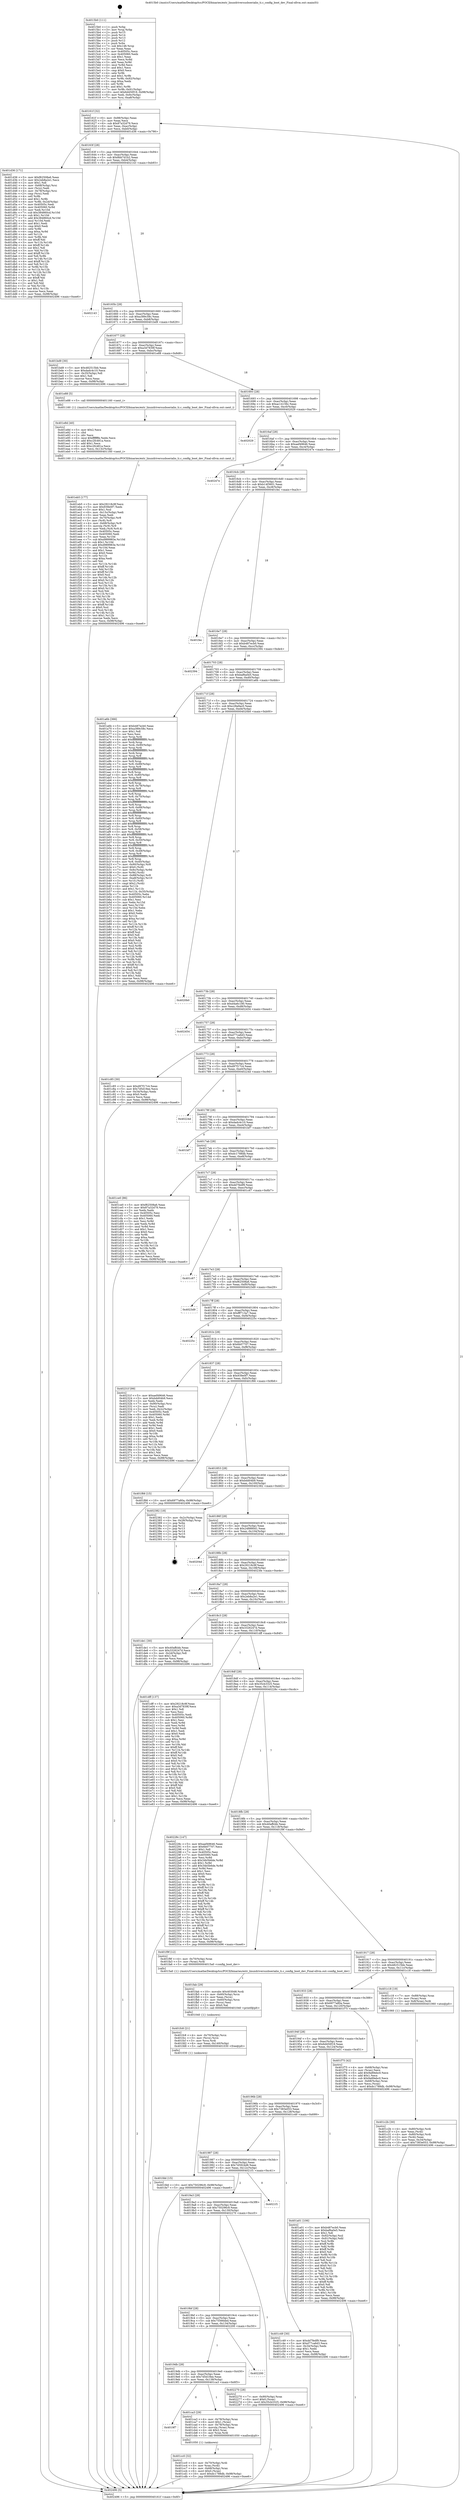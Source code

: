 digraph "0x4015b0" {
  label = "0x4015b0 (/mnt/c/Users/mathe/Desktop/tcc/POCII/binaries/extr_linuxdriversusbserialio_ti.c_config_boot_dev_Final-ollvm.out::main(0))"
  labelloc = "t"
  node[shape=record]

  Entry [label="",width=0.3,height=0.3,shape=circle,fillcolor=black,style=filled]
  "0x40161f" [label="{
     0x40161f [32]\l
     | [instrs]\l
     &nbsp;&nbsp;0x40161f \<+6\>: mov -0x98(%rbp),%eax\l
     &nbsp;&nbsp;0x401625 \<+2\>: mov %eax,%ecx\l
     &nbsp;&nbsp;0x401627 \<+6\>: sub $0x87a32d79,%ecx\l
     &nbsp;&nbsp;0x40162d \<+6\>: mov %eax,-0xac(%rbp)\l
     &nbsp;&nbsp;0x401633 \<+6\>: mov %ecx,-0xb0(%rbp)\l
     &nbsp;&nbsp;0x401639 \<+6\>: je 0000000000401d36 \<main+0x786\>\l
  }"]
  "0x401d36" [label="{
     0x401d36 [171]\l
     | [instrs]\l
     &nbsp;&nbsp;0x401d36 \<+5\>: mov $0xf62508a6,%eax\l
     &nbsp;&nbsp;0x401d3b \<+5\>: mov $0x2eb8a2e1,%ecx\l
     &nbsp;&nbsp;0x401d40 \<+2\>: mov $0x1,%dl\l
     &nbsp;&nbsp;0x401d42 \<+4\>: mov -0x68(%rbp),%rsi\l
     &nbsp;&nbsp;0x401d46 \<+2\>: mov (%rsi),%edi\l
     &nbsp;&nbsp;0x401d48 \<+4\>: mov -0x78(%rbp),%rsi\l
     &nbsp;&nbsp;0x401d4c \<+2\>: cmp (%rsi),%edi\l
     &nbsp;&nbsp;0x401d4e \<+4\>: setl %r8b\l
     &nbsp;&nbsp;0x401d52 \<+4\>: and $0x1,%r8b\l
     &nbsp;&nbsp;0x401d56 \<+4\>: mov %r8b,-0x2d(%rbp)\l
     &nbsp;&nbsp;0x401d5a \<+7\>: mov 0x40505c,%edi\l
     &nbsp;&nbsp;0x401d61 \<+8\>: mov 0x405060,%r9d\l
     &nbsp;&nbsp;0x401d69 \<+3\>: mov %edi,%r10d\l
     &nbsp;&nbsp;0x401d6c \<+7\>: sub $0x384860cd,%r10d\l
     &nbsp;&nbsp;0x401d73 \<+4\>: sub $0x1,%r10d\l
     &nbsp;&nbsp;0x401d77 \<+7\>: add $0x384860cd,%r10d\l
     &nbsp;&nbsp;0x401d7e \<+4\>: imul %r10d,%edi\l
     &nbsp;&nbsp;0x401d82 \<+3\>: and $0x1,%edi\l
     &nbsp;&nbsp;0x401d85 \<+3\>: cmp $0x0,%edi\l
     &nbsp;&nbsp;0x401d88 \<+4\>: sete %r8b\l
     &nbsp;&nbsp;0x401d8c \<+4\>: cmp $0xa,%r9d\l
     &nbsp;&nbsp;0x401d90 \<+4\>: setl %r11b\l
     &nbsp;&nbsp;0x401d94 \<+3\>: mov %r8b,%bl\l
     &nbsp;&nbsp;0x401d97 \<+3\>: xor $0xff,%bl\l
     &nbsp;&nbsp;0x401d9a \<+3\>: mov %r11b,%r14b\l
     &nbsp;&nbsp;0x401d9d \<+4\>: xor $0xff,%r14b\l
     &nbsp;&nbsp;0x401da1 \<+3\>: xor $0x1,%dl\l
     &nbsp;&nbsp;0x401da4 \<+3\>: mov %bl,%r15b\l
     &nbsp;&nbsp;0x401da7 \<+4\>: and $0xff,%r15b\l
     &nbsp;&nbsp;0x401dab \<+3\>: and %dl,%r8b\l
     &nbsp;&nbsp;0x401dae \<+3\>: mov %r14b,%r12b\l
     &nbsp;&nbsp;0x401db1 \<+4\>: and $0xff,%r12b\l
     &nbsp;&nbsp;0x401db5 \<+3\>: and %dl,%r11b\l
     &nbsp;&nbsp;0x401db8 \<+3\>: or %r8b,%r15b\l
     &nbsp;&nbsp;0x401dbb \<+3\>: or %r11b,%r12b\l
     &nbsp;&nbsp;0x401dbe \<+3\>: xor %r12b,%r15b\l
     &nbsp;&nbsp;0x401dc1 \<+3\>: or %r14b,%bl\l
     &nbsp;&nbsp;0x401dc4 \<+3\>: xor $0xff,%bl\l
     &nbsp;&nbsp;0x401dc7 \<+3\>: or $0x1,%dl\l
     &nbsp;&nbsp;0x401dca \<+2\>: and %dl,%bl\l
     &nbsp;&nbsp;0x401dcc \<+3\>: or %bl,%r15b\l
     &nbsp;&nbsp;0x401dcf \<+4\>: test $0x1,%r15b\l
     &nbsp;&nbsp;0x401dd3 \<+3\>: cmovne %ecx,%eax\l
     &nbsp;&nbsp;0x401dd6 \<+6\>: mov %eax,-0x98(%rbp)\l
     &nbsp;&nbsp;0x401ddc \<+5\>: jmp 0000000000402496 \<main+0xee6\>\l
  }"]
  "0x40163f" [label="{
     0x40163f [28]\l
     | [instrs]\l
     &nbsp;&nbsp;0x40163f \<+5\>: jmp 0000000000401644 \<main+0x94\>\l
     &nbsp;&nbsp;0x401644 \<+6\>: mov -0xac(%rbp),%eax\l
     &nbsp;&nbsp;0x40164a \<+5\>: sub $0x8bb7d1b2,%eax\l
     &nbsp;&nbsp;0x40164f \<+6\>: mov %eax,-0xb4(%rbp)\l
     &nbsp;&nbsp;0x401655 \<+6\>: je 0000000000402143 \<main+0xb93\>\l
  }"]
  Exit [label="",width=0.3,height=0.3,shape=circle,fillcolor=black,style=filled,peripheries=2]
  "0x402143" [label="{
     0x402143\l
  }", style=dashed]
  "0x40165b" [label="{
     0x40165b [28]\l
     | [instrs]\l
     &nbsp;&nbsp;0x40165b \<+5\>: jmp 0000000000401660 \<main+0xb0\>\l
     &nbsp;&nbsp;0x401660 \<+6\>: mov -0xac(%rbp),%eax\l
     &nbsp;&nbsp;0x401666 \<+5\>: sub $0xa389c58c,%eax\l
     &nbsp;&nbsp;0x40166b \<+6\>: mov %eax,-0xb8(%rbp)\l
     &nbsp;&nbsp;0x401671 \<+6\>: je 0000000000401bd9 \<main+0x629\>\l
  }"]
  "0x401fdd" [label="{
     0x401fdd [15]\l
     | [instrs]\l
     &nbsp;&nbsp;0x401fdd \<+10\>: movl $0x750296c9,-0x98(%rbp)\l
     &nbsp;&nbsp;0x401fe7 \<+5\>: jmp 0000000000402496 \<main+0xee6\>\l
  }"]
  "0x401bd9" [label="{
     0x401bd9 [30]\l
     | [instrs]\l
     &nbsp;&nbsp;0x401bd9 \<+5\>: mov $0x482515bb,%eax\l
     &nbsp;&nbsp;0x401bde \<+5\>: mov $0xdadc4c10,%ecx\l
     &nbsp;&nbsp;0x401be3 \<+3\>: mov -0x35(%rbp),%dl\l
     &nbsp;&nbsp;0x401be6 \<+3\>: test $0x1,%dl\l
     &nbsp;&nbsp;0x401be9 \<+3\>: cmovne %ecx,%eax\l
     &nbsp;&nbsp;0x401bec \<+6\>: mov %eax,-0x98(%rbp)\l
     &nbsp;&nbsp;0x401bf2 \<+5\>: jmp 0000000000402496 \<main+0xee6\>\l
  }"]
  "0x401677" [label="{
     0x401677 [28]\l
     | [instrs]\l
     &nbsp;&nbsp;0x401677 \<+5\>: jmp 000000000040167c \<main+0xcc\>\l
     &nbsp;&nbsp;0x40167c \<+6\>: mov -0xac(%rbp),%eax\l
     &nbsp;&nbsp;0x401682 \<+5\>: sub $0xa3d7839f,%eax\l
     &nbsp;&nbsp;0x401687 \<+6\>: mov %eax,-0xbc(%rbp)\l
     &nbsp;&nbsp;0x40168d \<+6\>: je 0000000000401e88 \<main+0x8d8\>\l
  }"]
  "0x401fc8" [label="{
     0x401fc8 [21]\l
     | [instrs]\l
     &nbsp;&nbsp;0x401fc8 \<+4\>: mov -0x70(%rbp),%rcx\l
     &nbsp;&nbsp;0x401fcc \<+3\>: mov (%rcx),%rcx\l
     &nbsp;&nbsp;0x401fcf \<+3\>: mov %rcx,%rdi\l
     &nbsp;&nbsp;0x401fd2 \<+6\>: mov %eax,-0x140(%rbp)\l
     &nbsp;&nbsp;0x401fd8 \<+5\>: call 0000000000401030 \<free@plt\>\l
     | [calls]\l
     &nbsp;&nbsp;0x401030 \{1\} (unknown)\l
  }"]
  "0x401e88" [label="{
     0x401e88 [5]\l
     | [instrs]\l
     &nbsp;&nbsp;0x401e88 \<+5\>: call 0000000000401160 \<next_i\>\l
     | [calls]\l
     &nbsp;&nbsp;0x401160 \{1\} (/mnt/c/Users/mathe/Desktop/tcc/POCII/binaries/extr_linuxdriversusbserialio_ti.c_config_boot_dev_Final-ollvm.out::next_i)\l
  }"]
  "0x401693" [label="{
     0x401693 [28]\l
     | [instrs]\l
     &nbsp;&nbsp;0x401693 \<+5\>: jmp 0000000000401698 \<main+0xe8\>\l
     &nbsp;&nbsp;0x401698 \<+6\>: mov -0xac(%rbp),%eax\l
     &nbsp;&nbsp;0x40169e \<+5\>: sub $0xac14156c,%eax\l
     &nbsp;&nbsp;0x4016a3 \<+6\>: mov %eax,-0xc0(%rbp)\l
     &nbsp;&nbsp;0x4016a9 \<+6\>: je 0000000000402029 \<main+0xa79\>\l
  }"]
  "0x401fab" [label="{
     0x401fab [29]\l
     | [instrs]\l
     &nbsp;&nbsp;0x401fab \<+10\>: movabs $0x4030d6,%rdi\l
     &nbsp;&nbsp;0x401fb5 \<+4\>: mov -0x60(%rbp),%rcx\l
     &nbsp;&nbsp;0x401fb9 \<+2\>: mov %eax,(%rcx)\l
     &nbsp;&nbsp;0x401fbb \<+4\>: mov -0x60(%rbp),%rcx\l
     &nbsp;&nbsp;0x401fbf \<+2\>: mov (%rcx),%esi\l
     &nbsp;&nbsp;0x401fc1 \<+2\>: mov $0x0,%al\l
     &nbsp;&nbsp;0x401fc3 \<+5\>: call 0000000000401040 \<printf@plt\>\l
     | [calls]\l
     &nbsp;&nbsp;0x401040 \{1\} (unknown)\l
  }"]
  "0x402029" [label="{
     0x402029\l
  }", style=dashed]
  "0x4016af" [label="{
     0x4016af [28]\l
     | [instrs]\l
     &nbsp;&nbsp;0x4016af \<+5\>: jmp 00000000004016b4 \<main+0x104\>\l
     &nbsp;&nbsp;0x4016b4 \<+6\>: mov -0xac(%rbp),%eax\l
     &nbsp;&nbsp;0x4016ba \<+5\>: sub $0xaef49646,%eax\l
     &nbsp;&nbsp;0x4016bf \<+6\>: mov %eax,-0xc4(%rbp)\l
     &nbsp;&nbsp;0x4016c5 \<+6\>: je 000000000040247e \<main+0xece\>\l
  }"]
  "0x401eb5" [label="{
     0x401eb5 [177]\l
     | [instrs]\l
     &nbsp;&nbsp;0x401eb5 \<+5\>: mov $0x29218c9f,%ecx\l
     &nbsp;&nbsp;0x401eba \<+5\>: mov $0x939e0f7,%edx\l
     &nbsp;&nbsp;0x401ebf \<+3\>: mov $0x1,%sil\l
     &nbsp;&nbsp;0x401ec2 \<+6\>: mov -0x13c(%rbp),%edi\l
     &nbsp;&nbsp;0x401ec8 \<+3\>: imul %eax,%edi\l
     &nbsp;&nbsp;0x401ecb \<+4\>: mov -0x70(%rbp),%r8\l
     &nbsp;&nbsp;0x401ecf \<+3\>: mov (%r8),%r8\l
     &nbsp;&nbsp;0x401ed2 \<+4\>: mov -0x68(%rbp),%r9\l
     &nbsp;&nbsp;0x401ed6 \<+3\>: movslq (%r9),%r9\l
     &nbsp;&nbsp;0x401ed9 \<+4\>: mov %edi,(%r8,%r9,4)\l
     &nbsp;&nbsp;0x401edd \<+7\>: mov 0x40505c,%eax\l
     &nbsp;&nbsp;0x401ee4 \<+7\>: mov 0x405060,%edi\l
     &nbsp;&nbsp;0x401eeb \<+3\>: mov %eax,%r10d\l
     &nbsp;&nbsp;0x401eee \<+7\>: sub $0xd989983e,%r10d\l
     &nbsp;&nbsp;0x401ef5 \<+4\>: sub $0x1,%r10d\l
     &nbsp;&nbsp;0x401ef9 \<+7\>: add $0xd989983e,%r10d\l
     &nbsp;&nbsp;0x401f00 \<+4\>: imul %r10d,%eax\l
     &nbsp;&nbsp;0x401f04 \<+3\>: and $0x1,%eax\l
     &nbsp;&nbsp;0x401f07 \<+3\>: cmp $0x0,%eax\l
     &nbsp;&nbsp;0x401f0a \<+4\>: sete %r11b\l
     &nbsp;&nbsp;0x401f0e \<+3\>: cmp $0xa,%edi\l
     &nbsp;&nbsp;0x401f11 \<+3\>: setl %bl\l
     &nbsp;&nbsp;0x401f14 \<+3\>: mov %r11b,%r14b\l
     &nbsp;&nbsp;0x401f17 \<+4\>: xor $0xff,%r14b\l
     &nbsp;&nbsp;0x401f1b \<+3\>: mov %bl,%r15b\l
     &nbsp;&nbsp;0x401f1e \<+4\>: xor $0xff,%r15b\l
     &nbsp;&nbsp;0x401f22 \<+4\>: xor $0x0,%sil\l
     &nbsp;&nbsp;0x401f26 \<+3\>: mov %r14b,%r12b\l
     &nbsp;&nbsp;0x401f29 \<+4\>: and $0x0,%r12b\l
     &nbsp;&nbsp;0x401f2d \<+3\>: and %sil,%r11b\l
     &nbsp;&nbsp;0x401f30 \<+3\>: mov %r15b,%r13b\l
     &nbsp;&nbsp;0x401f33 \<+4\>: and $0x0,%r13b\l
     &nbsp;&nbsp;0x401f37 \<+3\>: and %sil,%bl\l
     &nbsp;&nbsp;0x401f3a \<+3\>: or %r11b,%r12b\l
     &nbsp;&nbsp;0x401f3d \<+3\>: or %bl,%r13b\l
     &nbsp;&nbsp;0x401f40 \<+3\>: xor %r13b,%r12b\l
     &nbsp;&nbsp;0x401f43 \<+3\>: or %r15b,%r14b\l
     &nbsp;&nbsp;0x401f46 \<+4\>: xor $0xff,%r14b\l
     &nbsp;&nbsp;0x401f4a \<+4\>: or $0x0,%sil\l
     &nbsp;&nbsp;0x401f4e \<+3\>: and %sil,%r14b\l
     &nbsp;&nbsp;0x401f51 \<+3\>: or %r14b,%r12b\l
     &nbsp;&nbsp;0x401f54 \<+4\>: test $0x1,%r12b\l
     &nbsp;&nbsp;0x401f58 \<+3\>: cmovne %edx,%ecx\l
     &nbsp;&nbsp;0x401f5b \<+6\>: mov %ecx,-0x98(%rbp)\l
     &nbsp;&nbsp;0x401f61 \<+5\>: jmp 0000000000402496 \<main+0xee6\>\l
  }"]
  "0x40247e" [label="{
     0x40247e\l
  }", style=dashed]
  "0x4016cb" [label="{
     0x4016cb [28]\l
     | [instrs]\l
     &nbsp;&nbsp;0x4016cb \<+5\>: jmp 00000000004016d0 \<main+0x120\>\l
     &nbsp;&nbsp;0x4016d0 \<+6\>: mov -0xac(%rbp),%eax\l
     &nbsp;&nbsp;0x4016d6 \<+5\>: sub $0xb14f3601,%eax\l
     &nbsp;&nbsp;0x4016db \<+6\>: mov %eax,-0xc8(%rbp)\l
     &nbsp;&nbsp;0x4016e1 \<+6\>: je 0000000000401fec \<main+0xa3c\>\l
  }"]
  "0x401e8d" [label="{
     0x401e8d [40]\l
     | [instrs]\l
     &nbsp;&nbsp;0x401e8d \<+5\>: mov $0x2,%ecx\l
     &nbsp;&nbsp;0x401e92 \<+1\>: cltd\l
     &nbsp;&nbsp;0x401e93 \<+2\>: idiv %ecx\l
     &nbsp;&nbsp;0x401e95 \<+6\>: imul $0xfffffffe,%edx,%ecx\l
     &nbsp;&nbsp;0x401e9b \<+6\>: add $0xc2fc481a,%ecx\l
     &nbsp;&nbsp;0x401ea1 \<+3\>: add $0x1,%ecx\l
     &nbsp;&nbsp;0x401ea4 \<+6\>: sub $0xc2fc481a,%ecx\l
     &nbsp;&nbsp;0x401eaa \<+6\>: mov %ecx,-0x13c(%rbp)\l
     &nbsp;&nbsp;0x401eb0 \<+5\>: call 0000000000401160 \<next_i\>\l
     | [calls]\l
     &nbsp;&nbsp;0x401160 \{1\} (/mnt/c/Users/mathe/Desktop/tcc/POCII/binaries/extr_linuxdriversusbserialio_ti.c_config_boot_dev_Final-ollvm.out::next_i)\l
  }"]
  "0x401fec" [label="{
     0x401fec\l
  }", style=dashed]
  "0x4016e7" [label="{
     0x4016e7 [28]\l
     | [instrs]\l
     &nbsp;&nbsp;0x4016e7 \<+5\>: jmp 00000000004016ec \<main+0x13c\>\l
     &nbsp;&nbsp;0x4016ec \<+6\>: mov -0xac(%rbp),%eax\l
     &nbsp;&nbsp;0x4016f2 \<+5\>: sub $0xb487ecb0,%eax\l
     &nbsp;&nbsp;0x4016f7 \<+6\>: mov %eax,-0xcc(%rbp)\l
     &nbsp;&nbsp;0x4016fd \<+6\>: je 0000000000402394 \<main+0xde4\>\l
  }"]
  "0x401cc0" [label="{
     0x401cc0 [32]\l
     | [instrs]\l
     &nbsp;&nbsp;0x401cc0 \<+4\>: mov -0x70(%rbp),%rdi\l
     &nbsp;&nbsp;0x401cc4 \<+3\>: mov %rax,(%rdi)\l
     &nbsp;&nbsp;0x401cc7 \<+4\>: mov -0x68(%rbp),%rax\l
     &nbsp;&nbsp;0x401ccb \<+6\>: movl $0x0,(%rax)\l
     &nbsp;&nbsp;0x401cd1 \<+10\>: movl $0xdc1788db,-0x98(%rbp)\l
     &nbsp;&nbsp;0x401cdb \<+5\>: jmp 0000000000402496 \<main+0xee6\>\l
  }"]
  "0x402394" [label="{
     0x402394\l
  }", style=dashed]
  "0x401703" [label="{
     0x401703 [28]\l
     | [instrs]\l
     &nbsp;&nbsp;0x401703 \<+5\>: jmp 0000000000401708 \<main+0x158\>\l
     &nbsp;&nbsp;0x401708 \<+6\>: mov -0xac(%rbp),%eax\l
     &nbsp;&nbsp;0x40170e \<+5\>: sub $0xbaf6a0e5,%eax\l
     &nbsp;&nbsp;0x401713 \<+6\>: mov %eax,-0xd0(%rbp)\l
     &nbsp;&nbsp;0x401719 \<+6\>: je 0000000000401a6b \<main+0x4bb\>\l
  }"]
  "0x4019f7" [label="{
     0x4019f7\l
  }", style=dashed]
  "0x401a6b" [label="{
     0x401a6b [366]\l
     | [instrs]\l
     &nbsp;&nbsp;0x401a6b \<+5\>: mov $0xb487ecb0,%eax\l
     &nbsp;&nbsp;0x401a70 \<+5\>: mov $0xa389c58c,%ecx\l
     &nbsp;&nbsp;0x401a75 \<+2\>: mov $0x1,%dl\l
     &nbsp;&nbsp;0x401a77 \<+2\>: xor %esi,%esi\l
     &nbsp;&nbsp;0x401a79 \<+3\>: mov %rsp,%rdi\l
     &nbsp;&nbsp;0x401a7c \<+4\>: add $0xfffffffffffffff0,%rdi\l
     &nbsp;&nbsp;0x401a80 \<+3\>: mov %rdi,%rsp\l
     &nbsp;&nbsp;0x401a83 \<+7\>: mov %rdi,-0x90(%rbp)\l
     &nbsp;&nbsp;0x401a8a \<+3\>: mov %rsp,%rdi\l
     &nbsp;&nbsp;0x401a8d \<+4\>: add $0xfffffffffffffff0,%rdi\l
     &nbsp;&nbsp;0x401a91 \<+3\>: mov %rdi,%rsp\l
     &nbsp;&nbsp;0x401a94 \<+3\>: mov %rsp,%r8\l
     &nbsp;&nbsp;0x401a97 \<+4\>: add $0xfffffffffffffff0,%r8\l
     &nbsp;&nbsp;0x401a9b \<+3\>: mov %r8,%rsp\l
     &nbsp;&nbsp;0x401a9e \<+7\>: mov %r8,-0x88(%rbp)\l
     &nbsp;&nbsp;0x401aa5 \<+3\>: mov %rsp,%r8\l
     &nbsp;&nbsp;0x401aa8 \<+4\>: add $0xfffffffffffffff0,%r8\l
     &nbsp;&nbsp;0x401aac \<+3\>: mov %r8,%rsp\l
     &nbsp;&nbsp;0x401aaf \<+4\>: mov %r8,-0x80(%rbp)\l
     &nbsp;&nbsp;0x401ab3 \<+3\>: mov %rsp,%r8\l
     &nbsp;&nbsp;0x401ab6 \<+4\>: add $0xfffffffffffffff0,%r8\l
     &nbsp;&nbsp;0x401aba \<+3\>: mov %r8,%rsp\l
     &nbsp;&nbsp;0x401abd \<+4\>: mov %r8,-0x78(%rbp)\l
     &nbsp;&nbsp;0x401ac1 \<+3\>: mov %rsp,%r8\l
     &nbsp;&nbsp;0x401ac4 \<+4\>: add $0xfffffffffffffff0,%r8\l
     &nbsp;&nbsp;0x401ac8 \<+3\>: mov %r8,%rsp\l
     &nbsp;&nbsp;0x401acb \<+4\>: mov %r8,-0x70(%rbp)\l
     &nbsp;&nbsp;0x401acf \<+3\>: mov %rsp,%r8\l
     &nbsp;&nbsp;0x401ad2 \<+4\>: add $0xfffffffffffffff0,%r8\l
     &nbsp;&nbsp;0x401ad6 \<+3\>: mov %r8,%rsp\l
     &nbsp;&nbsp;0x401ad9 \<+4\>: mov %r8,-0x68(%rbp)\l
     &nbsp;&nbsp;0x401add \<+3\>: mov %rsp,%r8\l
     &nbsp;&nbsp;0x401ae0 \<+4\>: add $0xfffffffffffffff0,%r8\l
     &nbsp;&nbsp;0x401ae4 \<+3\>: mov %r8,%rsp\l
     &nbsp;&nbsp;0x401ae7 \<+4\>: mov %r8,-0x60(%rbp)\l
     &nbsp;&nbsp;0x401aeb \<+3\>: mov %rsp,%r8\l
     &nbsp;&nbsp;0x401aee \<+4\>: add $0xfffffffffffffff0,%r8\l
     &nbsp;&nbsp;0x401af2 \<+3\>: mov %r8,%rsp\l
     &nbsp;&nbsp;0x401af5 \<+4\>: mov %r8,-0x58(%rbp)\l
     &nbsp;&nbsp;0x401af9 \<+3\>: mov %rsp,%r8\l
     &nbsp;&nbsp;0x401afc \<+4\>: add $0xfffffffffffffff0,%r8\l
     &nbsp;&nbsp;0x401b00 \<+3\>: mov %r8,%rsp\l
     &nbsp;&nbsp;0x401b03 \<+4\>: mov %r8,-0x50(%rbp)\l
     &nbsp;&nbsp;0x401b07 \<+3\>: mov %rsp,%r8\l
     &nbsp;&nbsp;0x401b0a \<+4\>: add $0xfffffffffffffff0,%r8\l
     &nbsp;&nbsp;0x401b0e \<+3\>: mov %r8,%rsp\l
     &nbsp;&nbsp;0x401b11 \<+4\>: mov %r8,-0x48(%rbp)\l
     &nbsp;&nbsp;0x401b15 \<+3\>: mov %rsp,%r8\l
     &nbsp;&nbsp;0x401b18 \<+4\>: add $0xfffffffffffffff0,%r8\l
     &nbsp;&nbsp;0x401b1c \<+3\>: mov %r8,%rsp\l
     &nbsp;&nbsp;0x401b1f \<+4\>: mov %r8,-0x40(%rbp)\l
     &nbsp;&nbsp;0x401b23 \<+7\>: mov -0x90(%rbp),%r8\l
     &nbsp;&nbsp;0x401b2a \<+7\>: movl $0x0,(%r8)\l
     &nbsp;&nbsp;0x401b31 \<+7\>: mov -0x9c(%rbp),%r9d\l
     &nbsp;&nbsp;0x401b38 \<+3\>: mov %r9d,(%rdi)\l
     &nbsp;&nbsp;0x401b3b \<+7\>: mov -0x88(%rbp),%r8\l
     &nbsp;&nbsp;0x401b42 \<+7\>: mov -0xa8(%rbp),%r10\l
     &nbsp;&nbsp;0x401b49 \<+3\>: mov %r10,(%r8)\l
     &nbsp;&nbsp;0x401b4c \<+3\>: cmpl $0x2,(%rdi)\l
     &nbsp;&nbsp;0x401b4f \<+4\>: setne %r11b\l
     &nbsp;&nbsp;0x401b53 \<+4\>: and $0x1,%r11b\l
     &nbsp;&nbsp;0x401b57 \<+4\>: mov %r11b,-0x35(%rbp)\l
     &nbsp;&nbsp;0x401b5b \<+7\>: mov 0x40505c,%ebx\l
     &nbsp;&nbsp;0x401b62 \<+8\>: mov 0x405060,%r14d\l
     &nbsp;&nbsp;0x401b6a \<+3\>: sub $0x1,%esi\l
     &nbsp;&nbsp;0x401b6d \<+3\>: mov %ebx,%r15d\l
     &nbsp;&nbsp;0x401b70 \<+3\>: add %esi,%r15d\l
     &nbsp;&nbsp;0x401b73 \<+4\>: imul %r15d,%ebx\l
     &nbsp;&nbsp;0x401b77 \<+3\>: and $0x1,%ebx\l
     &nbsp;&nbsp;0x401b7a \<+3\>: cmp $0x0,%ebx\l
     &nbsp;&nbsp;0x401b7d \<+4\>: sete %r11b\l
     &nbsp;&nbsp;0x401b81 \<+4\>: cmp $0xa,%r14d\l
     &nbsp;&nbsp;0x401b85 \<+4\>: setl %r12b\l
     &nbsp;&nbsp;0x401b89 \<+3\>: mov %r11b,%r13b\l
     &nbsp;&nbsp;0x401b8c \<+4\>: xor $0xff,%r13b\l
     &nbsp;&nbsp;0x401b90 \<+3\>: mov %r12b,%sil\l
     &nbsp;&nbsp;0x401b93 \<+4\>: xor $0xff,%sil\l
     &nbsp;&nbsp;0x401b97 \<+3\>: xor $0x0,%dl\l
     &nbsp;&nbsp;0x401b9a \<+3\>: mov %r13b,%dil\l
     &nbsp;&nbsp;0x401b9d \<+4\>: and $0x0,%dil\l
     &nbsp;&nbsp;0x401ba1 \<+3\>: and %dl,%r11b\l
     &nbsp;&nbsp;0x401ba4 \<+3\>: mov %sil,%r8b\l
     &nbsp;&nbsp;0x401ba7 \<+4\>: and $0x0,%r8b\l
     &nbsp;&nbsp;0x401bab \<+3\>: and %dl,%r12b\l
     &nbsp;&nbsp;0x401bae \<+3\>: or %r11b,%dil\l
     &nbsp;&nbsp;0x401bb1 \<+3\>: or %r12b,%r8b\l
     &nbsp;&nbsp;0x401bb4 \<+3\>: xor %r8b,%dil\l
     &nbsp;&nbsp;0x401bb7 \<+3\>: or %sil,%r13b\l
     &nbsp;&nbsp;0x401bba \<+4\>: xor $0xff,%r13b\l
     &nbsp;&nbsp;0x401bbe \<+3\>: or $0x0,%dl\l
     &nbsp;&nbsp;0x401bc1 \<+3\>: and %dl,%r13b\l
     &nbsp;&nbsp;0x401bc4 \<+3\>: or %r13b,%dil\l
     &nbsp;&nbsp;0x401bc7 \<+4\>: test $0x1,%dil\l
     &nbsp;&nbsp;0x401bcb \<+3\>: cmovne %ecx,%eax\l
     &nbsp;&nbsp;0x401bce \<+6\>: mov %eax,-0x98(%rbp)\l
     &nbsp;&nbsp;0x401bd4 \<+5\>: jmp 0000000000402496 \<main+0xee6\>\l
  }"]
  "0x40171f" [label="{
     0x40171f [28]\l
     | [instrs]\l
     &nbsp;&nbsp;0x40171f \<+5\>: jmp 0000000000401724 \<main+0x174\>\l
     &nbsp;&nbsp;0x401724 \<+6\>: mov -0xac(%rbp),%eax\l
     &nbsp;&nbsp;0x40172a \<+5\>: sub $0xc28a9ac0,%eax\l
     &nbsp;&nbsp;0x40172f \<+6\>: mov %eax,-0xd4(%rbp)\l
     &nbsp;&nbsp;0x401735 \<+6\>: je 00000000004020b0 \<main+0xb00\>\l
  }"]
  "0x401ca3" [label="{
     0x401ca3 [29]\l
     | [instrs]\l
     &nbsp;&nbsp;0x401ca3 \<+4\>: mov -0x78(%rbp),%rax\l
     &nbsp;&nbsp;0x401ca7 \<+6\>: movl $0x1,(%rax)\l
     &nbsp;&nbsp;0x401cad \<+4\>: mov -0x78(%rbp),%rax\l
     &nbsp;&nbsp;0x401cb1 \<+3\>: movslq (%rax),%rax\l
     &nbsp;&nbsp;0x401cb4 \<+4\>: shl $0x2,%rax\l
     &nbsp;&nbsp;0x401cb8 \<+3\>: mov %rax,%rdi\l
     &nbsp;&nbsp;0x401cbb \<+5\>: call 0000000000401050 \<malloc@plt\>\l
     | [calls]\l
     &nbsp;&nbsp;0x401050 \{1\} (unknown)\l
  }"]
  "0x4020b0" [label="{
     0x4020b0\l
  }", style=dashed]
  "0x40173b" [label="{
     0x40173b [28]\l
     | [instrs]\l
     &nbsp;&nbsp;0x40173b \<+5\>: jmp 0000000000401740 \<main+0x190\>\l
     &nbsp;&nbsp;0x401740 \<+6\>: mov -0xac(%rbp),%eax\l
     &nbsp;&nbsp;0x401746 \<+5\>: sub $0xd4a6c180,%eax\l
     &nbsp;&nbsp;0x40174b \<+6\>: mov %eax,-0xd8(%rbp)\l
     &nbsp;&nbsp;0x401751 \<+6\>: je 0000000000402454 \<main+0xea4\>\l
  }"]
  "0x4019db" [label="{
     0x4019db [28]\l
     | [instrs]\l
     &nbsp;&nbsp;0x4019db \<+5\>: jmp 00000000004019e0 \<main+0x430\>\l
     &nbsp;&nbsp;0x4019e0 \<+6\>: mov -0xac(%rbp),%eax\l
     &nbsp;&nbsp;0x4019e6 \<+5\>: sub $0x7d5d19ee,%eax\l
     &nbsp;&nbsp;0x4019eb \<+6\>: mov %eax,-0x138(%rbp)\l
     &nbsp;&nbsp;0x4019f1 \<+6\>: je 0000000000401ca3 \<main+0x6f3\>\l
  }"]
  "0x402454" [label="{
     0x402454\l
  }", style=dashed]
  "0x401757" [label="{
     0x401757 [28]\l
     | [instrs]\l
     &nbsp;&nbsp;0x401757 \<+5\>: jmp 000000000040175c \<main+0x1ac\>\l
     &nbsp;&nbsp;0x40175c \<+6\>: mov -0xac(%rbp),%eax\l
     &nbsp;&nbsp;0x401762 \<+5\>: sub $0xd77ca6d3,%eax\l
     &nbsp;&nbsp;0x401767 \<+6\>: mov %eax,-0xdc(%rbp)\l
     &nbsp;&nbsp;0x40176d \<+6\>: je 0000000000401c85 \<main+0x6d5\>\l
  }"]
  "0x402200" [label="{
     0x402200\l
  }", style=dashed]
  "0x401c85" [label="{
     0x401c85 [30]\l
     | [instrs]\l
     &nbsp;&nbsp;0x401c85 \<+5\>: mov $0xd97f17c4,%eax\l
     &nbsp;&nbsp;0x401c8a \<+5\>: mov $0x7d5d19ee,%ecx\l
     &nbsp;&nbsp;0x401c8f \<+3\>: mov -0x34(%rbp),%edx\l
     &nbsp;&nbsp;0x401c92 \<+3\>: cmp $0x0,%edx\l
     &nbsp;&nbsp;0x401c95 \<+3\>: cmove %ecx,%eax\l
     &nbsp;&nbsp;0x401c98 \<+6\>: mov %eax,-0x98(%rbp)\l
     &nbsp;&nbsp;0x401c9e \<+5\>: jmp 0000000000402496 \<main+0xee6\>\l
  }"]
  "0x401773" [label="{
     0x401773 [28]\l
     | [instrs]\l
     &nbsp;&nbsp;0x401773 \<+5\>: jmp 0000000000401778 \<main+0x1c8\>\l
     &nbsp;&nbsp;0x401778 \<+6\>: mov -0xac(%rbp),%eax\l
     &nbsp;&nbsp;0x40177e \<+5\>: sub $0xd97f17c4,%eax\l
     &nbsp;&nbsp;0x401783 \<+6\>: mov %eax,-0xe0(%rbp)\l
     &nbsp;&nbsp;0x401789 \<+6\>: je 000000000040224d \<main+0xc9d\>\l
  }"]
  "0x4019bf" [label="{
     0x4019bf [28]\l
     | [instrs]\l
     &nbsp;&nbsp;0x4019bf \<+5\>: jmp 00000000004019c4 \<main+0x414\>\l
     &nbsp;&nbsp;0x4019c4 \<+6\>: mov -0xac(%rbp),%eax\l
     &nbsp;&nbsp;0x4019ca \<+5\>: sub $0x75566ded,%eax\l
     &nbsp;&nbsp;0x4019cf \<+6\>: mov %eax,-0x134(%rbp)\l
     &nbsp;&nbsp;0x4019d5 \<+6\>: je 0000000000402200 \<main+0xc50\>\l
  }"]
  "0x40224d" [label="{
     0x40224d\l
  }", style=dashed]
  "0x40178f" [label="{
     0x40178f [28]\l
     | [instrs]\l
     &nbsp;&nbsp;0x40178f \<+5\>: jmp 0000000000401794 \<main+0x1e4\>\l
     &nbsp;&nbsp;0x401794 \<+6\>: mov -0xac(%rbp),%eax\l
     &nbsp;&nbsp;0x40179a \<+5\>: sub $0xdadc4c10,%eax\l
     &nbsp;&nbsp;0x40179f \<+6\>: mov %eax,-0xe4(%rbp)\l
     &nbsp;&nbsp;0x4017a5 \<+6\>: je 0000000000401bf7 \<main+0x647\>\l
  }"]
  "0x402270" [label="{
     0x402270 [28]\l
     | [instrs]\l
     &nbsp;&nbsp;0x402270 \<+7\>: mov -0x90(%rbp),%rax\l
     &nbsp;&nbsp;0x402277 \<+6\>: movl $0x0,(%rax)\l
     &nbsp;&nbsp;0x40227d \<+10\>: movl $0x35cb3325,-0x98(%rbp)\l
     &nbsp;&nbsp;0x402287 \<+5\>: jmp 0000000000402496 \<main+0xee6\>\l
  }"]
  "0x401bf7" [label="{
     0x401bf7\l
  }", style=dashed]
  "0x4017ab" [label="{
     0x4017ab [28]\l
     | [instrs]\l
     &nbsp;&nbsp;0x4017ab \<+5\>: jmp 00000000004017b0 \<main+0x200\>\l
     &nbsp;&nbsp;0x4017b0 \<+6\>: mov -0xac(%rbp),%eax\l
     &nbsp;&nbsp;0x4017b6 \<+5\>: sub $0xdc1788db,%eax\l
     &nbsp;&nbsp;0x4017bb \<+6\>: mov %eax,-0xe8(%rbp)\l
     &nbsp;&nbsp;0x4017c1 \<+6\>: je 0000000000401ce0 \<main+0x730\>\l
  }"]
  "0x4019a3" [label="{
     0x4019a3 [28]\l
     | [instrs]\l
     &nbsp;&nbsp;0x4019a3 \<+5\>: jmp 00000000004019a8 \<main+0x3f8\>\l
     &nbsp;&nbsp;0x4019a8 \<+6\>: mov -0xac(%rbp),%eax\l
     &nbsp;&nbsp;0x4019ae \<+5\>: sub $0x750296c9,%eax\l
     &nbsp;&nbsp;0x4019b3 \<+6\>: mov %eax,-0x130(%rbp)\l
     &nbsp;&nbsp;0x4019b9 \<+6\>: je 0000000000402270 \<main+0xcc0\>\l
  }"]
  "0x401ce0" [label="{
     0x401ce0 [86]\l
     | [instrs]\l
     &nbsp;&nbsp;0x401ce0 \<+5\>: mov $0xf62508a6,%eax\l
     &nbsp;&nbsp;0x401ce5 \<+5\>: mov $0x87a32d79,%ecx\l
     &nbsp;&nbsp;0x401cea \<+2\>: xor %edx,%edx\l
     &nbsp;&nbsp;0x401cec \<+7\>: mov 0x40505c,%esi\l
     &nbsp;&nbsp;0x401cf3 \<+7\>: mov 0x405060,%edi\l
     &nbsp;&nbsp;0x401cfa \<+3\>: sub $0x1,%edx\l
     &nbsp;&nbsp;0x401cfd \<+3\>: mov %esi,%r8d\l
     &nbsp;&nbsp;0x401d00 \<+3\>: add %edx,%r8d\l
     &nbsp;&nbsp;0x401d03 \<+4\>: imul %r8d,%esi\l
     &nbsp;&nbsp;0x401d07 \<+3\>: and $0x1,%esi\l
     &nbsp;&nbsp;0x401d0a \<+3\>: cmp $0x0,%esi\l
     &nbsp;&nbsp;0x401d0d \<+4\>: sete %r9b\l
     &nbsp;&nbsp;0x401d11 \<+3\>: cmp $0xa,%edi\l
     &nbsp;&nbsp;0x401d14 \<+4\>: setl %r10b\l
     &nbsp;&nbsp;0x401d18 \<+3\>: mov %r9b,%r11b\l
     &nbsp;&nbsp;0x401d1b \<+3\>: and %r10b,%r11b\l
     &nbsp;&nbsp;0x401d1e \<+3\>: xor %r10b,%r9b\l
     &nbsp;&nbsp;0x401d21 \<+3\>: or %r9b,%r11b\l
     &nbsp;&nbsp;0x401d24 \<+4\>: test $0x1,%r11b\l
     &nbsp;&nbsp;0x401d28 \<+3\>: cmovne %ecx,%eax\l
     &nbsp;&nbsp;0x401d2b \<+6\>: mov %eax,-0x98(%rbp)\l
     &nbsp;&nbsp;0x401d31 \<+5\>: jmp 0000000000402496 \<main+0xee6\>\l
  }"]
  "0x4017c7" [label="{
     0x4017c7 [28]\l
     | [instrs]\l
     &nbsp;&nbsp;0x4017c7 \<+5\>: jmp 00000000004017cc \<main+0x21c\>\l
     &nbsp;&nbsp;0x4017cc \<+6\>: mov -0xac(%rbp),%eax\l
     &nbsp;&nbsp;0x4017d2 \<+5\>: sub $0xdd7fedf9,%eax\l
     &nbsp;&nbsp;0x4017d7 \<+6\>: mov %eax,-0xec(%rbp)\l
     &nbsp;&nbsp;0x4017dd \<+6\>: je 0000000000401c67 \<main+0x6b7\>\l
  }"]
  "0x4021f1" [label="{
     0x4021f1\l
  }", style=dashed]
  "0x401c67" [label="{
     0x401c67\l
  }", style=dashed]
  "0x4017e3" [label="{
     0x4017e3 [28]\l
     | [instrs]\l
     &nbsp;&nbsp;0x4017e3 \<+5\>: jmp 00000000004017e8 \<main+0x238\>\l
     &nbsp;&nbsp;0x4017e8 \<+6\>: mov -0xac(%rbp),%eax\l
     &nbsp;&nbsp;0x4017ee \<+5\>: sub $0xf62508a6,%eax\l
     &nbsp;&nbsp;0x4017f3 \<+6\>: mov %eax,-0xf0(%rbp)\l
     &nbsp;&nbsp;0x4017f9 \<+6\>: je 00000000004023d9 \<main+0xe29\>\l
  }"]
  "0x401987" [label="{
     0x401987 [28]\l
     | [instrs]\l
     &nbsp;&nbsp;0x401987 \<+5\>: jmp 000000000040198c \<main+0x3dc\>\l
     &nbsp;&nbsp;0x40198c \<+6\>: mov -0xac(%rbp),%eax\l
     &nbsp;&nbsp;0x401992 \<+5\>: sub $0x745924d8,%eax\l
     &nbsp;&nbsp;0x401997 \<+6\>: mov %eax,-0x12c(%rbp)\l
     &nbsp;&nbsp;0x40199d \<+6\>: je 00000000004021f1 \<main+0xc41\>\l
  }"]
  "0x4023d9" [label="{
     0x4023d9\l
  }", style=dashed]
  "0x4017ff" [label="{
     0x4017ff [28]\l
     | [instrs]\l
     &nbsp;&nbsp;0x4017ff \<+5\>: jmp 0000000000401804 \<main+0x254\>\l
     &nbsp;&nbsp;0x401804 \<+6\>: mov -0xac(%rbp),%eax\l
     &nbsp;&nbsp;0x40180a \<+5\>: sub $0xfff713a7,%eax\l
     &nbsp;&nbsp;0x40180f \<+6\>: mov %eax,-0xf4(%rbp)\l
     &nbsp;&nbsp;0x401815 \<+6\>: je 000000000040225c \<main+0xcac\>\l
  }"]
  "0x401c49" [label="{
     0x401c49 [30]\l
     | [instrs]\l
     &nbsp;&nbsp;0x401c49 \<+5\>: mov $0xdd7fedf9,%eax\l
     &nbsp;&nbsp;0x401c4e \<+5\>: mov $0xd77ca6d3,%ecx\l
     &nbsp;&nbsp;0x401c53 \<+3\>: mov -0x34(%rbp),%edx\l
     &nbsp;&nbsp;0x401c56 \<+3\>: cmp $0x1,%edx\l
     &nbsp;&nbsp;0x401c59 \<+3\>: cmovl %ecx,%eax\l
     &nbsp;&nbsp;0x401c5c \<+6\>: mov %eax,-0x98(%rbp)\l
     &nbsp;&nbsp;0x401c62 \<+5\>: jmp 0000000000402496 \<main+0xee6\>\l
  }"]
  "0x40225c" [label="{
     0x40225c\l
  }", style=dashed]
  "0x40181b" [label="{
     0x40181b [28]\l
     | [instrs]\l
     &nbsp;&nbsp;0x40181b \<+5\>: jmp 0000000000401820 \<main+0x270\>\l
     &nbsp;&nbsp;0x401820 \<+6\>: mov -0xac(%rbp),%eax\l
     &nbsp;&nbsp;0x401826 \<+5\>: sub $0x6b07707,%eax\l
     &nbsp;&nbsp;0x40182b \<+6\>: mov %eax,-0xf8(%rbp)\l
     &nbsp;&nbsp;0x401831 \<+6\>: je 000000000040231f \<main+0xd6f\>\l
  }"]
  "0x401c2b" [label="{
     0x401c2b [30]\l
     | [instrs]\l
     &nbsp;&nbsp;0x401c2b \<+4\>: mov -0x80(%rbp),%rdi\l
     &nbsp;&nbsp;0x401c2f \<+2\>: mov %eax,(%rdi)\l
     &nbsp;&nbsp;0x401c31 \<+4\>: mov -0x80(%rbp),%rdi\l
     &nbsp;&nbsp;0x401c35 \<+2\>: mov (%rdi),%eax\l
     &nbsp;&nbsp;0x401c37 \<+3\>: mov %eax,-0x34(%rbp)\l
     &nbsp;&nbsp;0x401c3a \<+10\>: movl $0x7383e053,-0x98(%rbp)\l
     &nbsp;&nbsp;0x401c44 \<+5\>: jmp 0000000000402496 \<main+0xee6\>\l
  }"]
  "0x40231f" [label="{
     0x40231f [99]\l
     | [instrs]\l
     &nbsp;&nbsp;0x40231f \<+5\>: mov $0xaef49646,%eax\l
     &nbsp;&nbsp;0x402324 \<+5\>: mov $0xbdd04b9,%ecx\l
     &nbsp;&nbsp;0x402329 \<+2\>: xor %edx,%edx\l
     &nbsp;&nbsp;0x40232b \<+7\>: mov -0x90(%rbp),%rsi\l
     &nbsp;&nbsp;0x402332 \<+2\>: mov (%rsi),%edi\l
     &nbsp;&nbsp;0x402334 \<+3\>: mov %edi,-0x2c(%rbp)\l
     &nbsp;&nbsp;0x402337 \<+7\>: mov 0x40505c,%edi\l
     &nbsp;&nbsp;0x40233e \<+8\>: mov 0x405060,%r8d\l
     &nbsp;&nbsp;0x402346 \<+3\>: sub $0x1,%edx\l
     &nbsp;&nbsp;0x402349 \<+3\>: mov %edi,%r9d\l
     &nbsp;&nbsp;0x40234c \<+3\>: add %edx,%r9d\l
     &nbsp;&nbsp;0x40234f \<+4\>: imul %r9d,%edi\l
     &nbsp;&nbsp;0x402353 \<+3\>: and $0x1,%edi\l
     &nbsp;&nbsp;0x402356 \<+3\>: cmp $0x0,%edi\l
     &nbsp;&nbsp;0x402359 \<+4\>: sete %r10b\l
     &nbsp;&nbsp;0x40235d \<+4\>: cmp $0xa,%r8d\l
     &nbsp;&nbsp;0x402361 \<+4\>: setl %r11b\l
     &nbsp;&nbsp;0x402365 \<+3\>: mov %r10b,%bl\l
     &nbsp;&nbsp;0x402368 \<+3\>: and %r11b,%bl\l
     &nbsp;&nbsp;0x40236b \<+3\>: xor %r11b,%r10b\l
     &nbsp;&nbsp;0x40236e \<+3\>: or %r10b,%bl\l
     &nbsp;&nbsp;0x402371 \<+3\>: test $0x1,%bl\l
     &nbsp;&nbsp;0x402374 \<+3\>: cmovne %ecx,%eax\l
     &nbsp;&nbsp;0x402377 \<+6\>: mov %eax,-0x98(%rbp)\l
     &nbsp;&nbsp;0x40237d \<+5\>: jmp 0000000000402496 \<main+0xee6\>\l
  }"]
  "0x401837" [label="{
     0x401837 [28]\l
     | [instrs]\l
     &nbsp;&nbsp;0x401837 \<+5\>: jmp 000000000040183c \<main+0x28c\>\l
     &nbsp;&nbsp;0x40183c \<+6\>: mov -0xac(%rbp),%eax\l
     &nbsp;&nbsp;0x401842 \<+5\>: sub $0x939e0f7,%eax\l
     &nbsp;&nbsp;0x401847 \<+6\>: mov %eax,-0xfc(%rbp)\l
     &nbsp;&nbsp;0x40184d \<+6\>: je 0000000000401f66 \<main+0x9b6\>\l
  }"]
  "0x4015b0" [label="{
     0x4015b0 [111]\l
     | [instrs]\l
     &nbsp;&nbsp;0x4015b0 \<+1\>: push %rbp\l
     &nbsp;&nbsp;0x4015b1 \<+3\>: mov %rsp,%rbp\l
     &nbsp;&nbsp;0x4015b4 \<+2\>: push %r15\l
     &nbsp;&nbsp;0x4015b6 \<+2\>: push %r14\l
     &nbsp;&nbsp;0x4015b8 \<+2\>: push %r13\l
     &nbsp;&nbsp;0x4015ba \<+2\>: push %r12\l
     &nbsp;&nbsp;0x4015bc \<+1\>: push %rbx\l
     &nbsp;&nbsp;0x4015bd \<+7\>: sub $0x148,%rsp\l
     &nbsp;&nbsp;0x4015c4 \<+2\>: xor %eax,%eax\l
     &nbsp;&nbsp;0x4015c6 \<+7\>: mov 0x40505c,%ecx\l
     &nbsp;&nbsp;0x4015cd \<+7\>: mov 0x405060,%edx\l
     &nbsp;&nbsp;0x4015d4 \<+3\>: sub $0x1,%eax\l
     &nbsp;&nbsp;0x4015d7 \<+3\>: mov %ecx,%r8d\l
     &nbsp;&nbsp;0x4015da \<+3\>: add %eax,%r8d\l
     &nbsp;&nbsp;0x4015dd \<+4\>: imul %r8d,%ecx\l
     &nbsp;&nbsp;0x4015e1 \<+3\>: and $0x1,%ecx\l
     &nbsp;&nbsp;0x4015e4 \<+3\>: cmp $0x0,%ecx\l
     &nbsp;&nbsp;0x4015e7 \<+4\>: sete %r9b\l
     &nbsp;&nbsp;0x4015eb \<+4\>: and $0x1,%r9b\l
     &nbsp;&nbsp;0x4015ef \<+7\>: mov %r9b,-0x92(%rbp)\l
     &nbsp;&nbsp;0x4015f6 \<+3\>: cmp $0xa,%edx\l
     &nbsp;&nbsp;0x4015f9 \<+4\>: setl %r9b\l
     &nbsp;&nbsp;0x4015fd \<+4\>: and $0x1,%r9b\l
     &nbsp;&nbsp;0x401601 \<+7\>: mov %r9b,-0x91(%rbp)\l
     &nbsp;&nbsp;0x401608 \<+10\>: movl $0x6d450f19,-0x98(%rbp)\l
     &nbsp;&nbsp;0x401612 \<+6\>: mov %edi,-0x9c(%rbp)\l
     &nbsp;&nbsp;0x401618 \<+7\>: mov %rsi,-0xa8(%rbp)\l
  }"]
  "0x401f66" [label="{
     0x401f66 [15]\l
     | [instrs]\l
     &nbsp;&nbsp;0x401f66 \<+10\>: movl $0x6977a80a,-0x98(%rbp)\l
     &nbsp;&nbsp;0x401f70 \<+5\>: jmp 0000000000402496 \<main+0xee6\>\l
  }"]
  "0x401853" [label="{
     0x401853 [28]\l
     | [instrs]\l
     &nbsp;&nbsp;0x401853 \<+5\>: jmp 0000000000401858 \<main+0x2a8\>\l
     &nbsp;&nbsp;0x401858 \<+6\>: mov -0xac(%rbp),%eax\l
     &nbsp;&nbsp;0x40185e \<+5\>: sub $0xbdd04b9,%eax\l
     &nbsp;&nbsp;0x401863 \<+6\>: mov %eax,-0x100(%rbp)\l
     &nbsp;&nbsp;0x401869 \<+6\>: je 0000000000402382 \<main+0xdd2\>\l
  }"]
  "0x402496" [label="{
     0x402496 [5]\l
     | [instrs]\l
     &nbsp;&nbsp;0x402496 \<+5\>: jmp 000000000040161f \<main+0x6f\>\l
  }"]
  "0x402382" [label="{
     0x402382 [18]\l
     | [instrs]\l
     &nbsp;&nbsp;0x402382 \<+3\>: mov -0x2c(%rbp),%eax\l
     &nbsp;&nbsp;0x402385 \<+4\>: lea -0x28(%rbp),%rsp\l
     &nbsp;&nbsp;0x402389 \<+1\>: pop %rbx\l
     &nbsp;&nbsp;0x40238a \<+2\>: pop %r12\l
     &nbsp;&nbsp;0x40238c \<+2\>: pop %r13\l
     &nbsp;&nbsp;0x40238e \<+2\>: pop %r14\l
     &nbsp;&nbsp;0x402390 \<+2\>: pop %r15\l
     &nbsp;&nbsp;0x402392 \<+1\>: pop %rbp\l
     &nbsp;&nbsp;0x402393 \<+1\>: ret\l
  }"]
  "0x40186f" [label="{
     0x40186f [28]\l
     | [instrs]\l
     &nbsp;&nbsp;0x40186f \<+5\>: jmp 0000000000401874 \<main+0x2c4\>\l
     &nbsp;&nbsp;0x401874 \<+6\>: mov -0xac(%rbp),%eax\l
     &nbsp;&nbsp;0x40187a \<+5\>: sub $0x248880d1,%eax\l
     &nbsp;&nbsp;0x40187f \<+6\>: mov %eax,-0x104(%rbp)\l
     &nbsp;&nbsp;0x401885 \<+6\>: je 000000000040204d \<main+0xa9d\>\l
  }"]
  "0x40196b" [label="{
     0x40196b [28]\l
     | [instrs]\l
     &nbsp;&nbsp;0x40196b \<+5\>: jmp 0000000000401970 \<main+0x3c0\>\l
     &nbsp;&nbsp;0x401970 \<+6\>: mov -0xac(%rbp),%eax\l
     &nbsp;&nbsp;0x401976 \<+5\>: sub $0x7383e053,%eax\l
     &nbsp;&nbsp;0x40197b \<+6\>: mov %eax,-0x128(%rbp)\l
     &nbsp;&nbsp;0x401981 \<+6\>: je 0000000000401c49 \<main+0x699\>\l
  }"]
  "0x40204d" [label="{
     0x40204d\l
  }", style=dashed]
  "0x40188b" [label="{
     0x40188b [28]\l
     | [instrs]\l
     &nbsp;&nbsp;0x40188b \<+5\>: jmp 0000000000401890 \<main+0x2e0\>\l
     &nbsp;&nbsp;0x401890 \<+6\>: mov -0xac(%rbp),%eax\l
     &nbsp;&nbsp;0x401896 \<+5\>: sub $0x29218c9f,%eax\l
     &nbsp;&nbsp;0x40189b \<+6\>: mov %eax,-0x108(%rbp)\l
     &nbsp;&nbsp;0x4018a1 \<+6\>: je 00000000004023fe \<main+0xe4e\>\l
  }"]
  "0x401a01" [label="{
     0x401a01 [106]\l
     | [instrs]\l
     &nbsp;&nbsp;0x401a01 \<+5\>: mov $0xb487ecb0,%eax\l
     &nbsp;&nbsp;0x401a06 \<+5\>: mov $0xbaf6a0e5,%ecx\l
     &nbsp;&nbsp;0x401a0b \<+2\>: mov $0x1,%dl\l
     &nbsp;&nbsp;0x401a0d \<+7\>: mov -0x92(%rbp),%sil\l
     &nbsp;&nbsp;0x401a14 \<+7\>: mov -0x91(%rbp),%dil\l
     &nbsp;&nbsp;0x401a1b \<+3\>: mov %sil,%r8b\l
     &nbsp;&nbsp;0x401a1e \<+4\>: xor $0xff,%r8b\l
     &nbsp;&nbsp;0x401a22 \<+3\>: mov %dil,%r9b\l
     &nbsp;&nbsp;0x401a25 \<+4\>: xor $0xff,%r9b\l
     &nbsp;&nbsp;0x401a29 \<+3\>: xor $0x0,%dl\l
     &nbsp;&nbsp;0x401a2c \<+3\>: mov %r8b,%r10b\l
     &nbsp;&nbsp;0x401a2f \<+4\>: and $0x0,%r10b\l
     &nbsp;&nbsp;0x401a33 \<+3\>: and %dl,%sil\l
     &nbsp;&nbsp;0x401a36 \<+3\>: mov %r9b,%r11b\l
     &nbsp;&nbsp;0x401a39 \<+4\>: and $0x0,%r11b\l
     &nbsp;&nbsp;0x401a3d \<+3\>: and %dl,%dil\l
     &nbsp;&nbsp;0x401a40 \<+3\>: or %sil,%r10b\l
     &nbsp;&nbsp;0x401a43 \<+3\>: or %dil,%r11b\l
     &nbsp;&nbsp;0x401a46 \<+3\>: xor %r11b,%r10b\l
     &nbsp;&nbsp;0x401a49 \<+3\>: or %r9b,%r8b\l
     &nbsp;&nbsp;0x401a4c \<+4\>: xor $0xff,%r8b\l
     &nbsp;&nbsp;0x401a50 \<+3\>: or $0x0,%dl\l
     &nbsp;&nbsp;0x401a53 \<+3\>: and %dl,%r8b\l
     &nbsp;&nbsp;0x401a56 \<+3\>: or %r8b,%r10b\l
     &nbsp;&nbsp;0x401a59 \<+4\>: test $0x1,%r10b\l
     &nbsp;&nbsp;0x401a5d \<+3\>: cmovne %ecx,%eax\l
     &nbsp;&nbsp;0x401a60 \<+6\>: mov %eax,-0x98(%rbp)\l
     &nbsp;&nbsp;0x401a66 \<+5\>: jmp 0000000000402496 \<main+0xee6\>\l
  }"]
  "0x4023fe" [label="{
     0x4023fe\l
  }", style=dashed]
  "0x4018a7" [label="{
     0x4018a7 [28]\l
     | [instrs]\l
     &nbsp;&nbsp;0x4018a7 \<+5\>: jmp 00000000004018ac \<main+0x2fc\>\l
     &nbsp;&nbsp;0x4018ac \<+6\>: mov -0xac(%rbp),%eax\l
     &nbsp;&nbsp;0x4018b2 \<+5\>: sub $0x2eb8a2e1,%eax\l
     &nbsp;&nbsp;0x4018b7 \<+6\>: mov %eax,-0x10c(%rbp)\l
     &nbsp;&nbsp;0x4018bd \<+6\>: je 0000000000401de1 \<main+0x831\>\l
  }"]
  "0x40194f" [label="{
     0x40194f [28]\l
     | [instrs]\l
     &nbsp;&nbsp;0x40194f \<+5\>: jmp 0000000000401954 \<main+0x3a4\>\l
     &nbsp;&nbsp;0x401954 \<+6\>: mov -0xac(%rbp),%eax\l
     &nbsp;&nbsp;0x40195a \<+5\>: sub $0x6d450f19,%eax\l
     &nbsp;&nbsp;0x40195f \<+6\>: mov %eax,-0x124(%rbp)\l
     &nbsp;&nbsp;0x401965 \<+6\>: je 0000000000401a01 \<main+0x451\>\l
  }"]
  "0x401de1" [label="{
     0x401de1 [30]\l
     | [instrs]\l
     &nbsp;&nbsp;0x401de1 \<+5\>: mov $0x40affcbb,%eax\l
     &nbsp;&nbsp;0x401de6 \<+5\>: mov $0x3326247d,%ecx\l
     &nbsp;&nbsp;0x401deb \<+3\>: mov -0x2d(%rbp),%dl\l
     &nbsp;&nbsp;0x401dee \<+3\>: test $0x1,%dl\l
     &nbsp;&nbsp;0x401df1 \<+3\>: cmovne %ecx,%eax\l
     &nbsp;&nbsp;0x401df4 \<+6\>: mov %eax,-0x98(%rbp)\l
     &nbsp;&nbsp;0x401dfa \<+5\>: jmp 0000000000402496 \<main+0xee6\>\l
  }"]
  "0x4018c3" [label="{
     0x4018c3 [28]\l
     | [instrs]\l
     &nbsp;&nbsp;0x4018c3 \<+5\>: jmp 00000000004018c8 \<main+0x318\>\l
     &nbsp;&nbsp;0x4018c8 \<+6\>: mov -0xac(%rbp),%eax\l
     &nbsp;&nbsp;0x4018ce \<+5\>: sub $0x3326247d,%eax\l
     &nbsp;&nbsp;0x4018d3 \<+6\>: mov %eax,-0x110(%rbp)\l
     &nbsp;&nbsp;0x4018d9 \<+6\>: je 0000000000401dff \<main+0x84f\>\l
  }"]
  "0x401f75" [label="{
     0x401f75 [42]\l
     | [instrs]\l
     &nbsp;&nbsp;0x401f75 \<+4\>: mov -0x68(%rbp),%rax\l
     &nbsp;&nbsp;0x401f79 \<+2\>: mov (%rax),%ecx\l
     &nbsp;&nbsp;0x401f7b \<+6\>: add $0x9a89ebc0,%ecx\l
     &nbsp;&nbsp;0x401f81 \<+3\>: add $0x1,%ecx\l
     &nbsp;&nbsp;0x401f84 \<+6\>: sub $0x9a89ebc0,%ecx\l
     &nbsp;&nbsp;0x401f8a \<+4\>: mov -0x68(%rbp),%rax\l
     &nbsp;&nbsp;0x401f8e \<+2\>: mov %ecx,(%rax)\l
     &nbsp;&nbsp;0x401f90 \<+10\>: movl $0xdc1788db,-0x98(%rbp)\l
     &nbsp;&nbsp;0x401f9a \<+5\>: jmp 0000000000402496 \<main+0xee6\>\l
  }"]
  "0x401dff" [label="{
     0x401dff [137]\l
     | [instrs]\l
     &nbsp;&nbsp;0x401dff \<+5\>: mov $0x29218c9f,%eax\l
     &nbsp;&nbsp;0x401e04 \<+5\>: mov $0xa3d7839f,%ecx\l
     &nbsp;&nbsp;0x401e09 \<+2\>: mov $0x1,%dl\l
     &nbsp;&nbsp;0x401e0b \<+2\>: xor %esi,%esi\l
     &nbsp;&nbsp;0x401e0d \<+7\>: mov 0x40505c,%edi\l
     &nbsp;&nbsp;0x401e14 \<+8\>: mov 0x405060,%r8d\l
     &nbsp;&nbsp;0x401e1c \<+3\>: sub $0x1,%esi\l
     &nbsp;&nbsp;0x401e1f \<+3\>: mov %edi,%r9d\l
     &nbsp;&nbsp;0x401e22 \<+3\>: add %esi,%r9d\l
     &nbsp;&nbsp;0x401e25 \<+4\>: imul %r9d,%edi\l
     &nbsp;&nbsp;0x401e29 \<+3\>: and $0x1,%edi\l
     &nbsp;&nbsp;0x401e2c \<+3\>: cmp $0x0,%edi\l
     &nbsp;&nbsp;0x401e2f \<+4\>: sete %r10b\l
     &nbsp;&nbsp;0x401e33 \<+4\>: cmp $0xa,%r8d\l
     &nbsp;&nbsp;0x401e37 \<+4\>: setl %r11b\l
     &nbsp;&nbsp;0x401e3b \<+3\>: mov %r10b,%bl\l
     &nbsp;&nbsp;0x401e3e \<+3\>: xor $0xff,%bl\l
     &nbsp;&nbsp;0x401e41 \<+3\>: mov %r11b,%r14b\l
     &nbsp;&nbsp;0x401e44 \<+4\>: xor $0xff,%r14b\l
     &nbsp;&nbsp;0x401e48 \<+3\>: xor $0x0,%dl\l
     &nbsp;&nbsp;0x401e4b \<+3\>: mov %bl,%r15b\l
     &nbsp;&nbsp;0x401e4e \<+4\>: and $0x0,%r15b\l
     &nbsp;&nbsp;0x401e52 \<+3\>: and %dl,%r10b\l
     &nbsp;&nbsp;0x401e55 \<+3\>: mov %r14b,%r12b\l
     &nbsp;&nbsp;0x401e58 \<+4\>: and $0x0,%r12b\l
     &nbsp;&nbsp;0x401e5c \<+3\>: and %dl,%r11b\l
     &nbsp;&nbsp;0x401e5f \<+3\>: or %r10b,%r15b\l
     &nbsp;&nbsp;0x401e62 \<+3\>: or %r11b,%r12b\l
     &nbsp;&nbsp;0x401e65 \<+3\>: xor %r12b,%r15b\l
     &nbsp;&nbsp;0x401e68 \<+3\>: or %r14b,%bl\l
     &nbsp;&nbsp;0x401e6b \<+3\>: xor $0xff,%bl\l
     &nbsp;&nbsp;0x401e6e \<+3\>: or $0x0,%dl\l
     &nbsp;&nbsp;0x401e71 \<+2\>: and %dl,%bl\l
     &nbsp;&nbsp;0x401e73 \<+3\>: or %bl,%r15b\l
     &nbsp;&nbsp;0x401e76 \<+4\>: test $0x1,%r15b\l
     &nbsp;&nbsp;0x401e7a \<+3\>: cmovne %ecx,%eax\l
     &nbsp;&nbsp;0x401e7d \<+6\>: mov %eax,-0x98(%rbp)\l
     &nbsp;&nbsp;0x401e83 \<+5\>: jmp 0000000000402496 \<main+0xee6\>\l
  }"]
  "0x4018df" [label="{
     0x4018df [28]\l
     | [instrs]\l
     &nbsp;&nbsp;0x4018df \<+5\>: jmp 00000000004018e4 \<main+0x334\>\l
     &nbsp;&nbsp;0x4018e4 \<+6\>: mov -0xac(%rbp),%eax\l
     &nbsp;&nbsp;0x4018ea \<+5\>: sub $0x35cb3325,%eax\l
     &nbsp;&nbsp;0x4018ef \<+6\>: mov %eax,-0x114(%rbp)\l
     &nbsp;&nbsp;0x4018f5 \<+6\>: je 000000000040228c \<main+0xcdc\>\l
  }"]
  "0x401933" [label="{
     0x401933 [28]\l
     | [instrs]\l
     &nbsp;&nbsp;0x401933 \<+5\>: jmp 0000000000401938 \<main+0x388\>\l
     &nbsp;&nbsp;0x401938 \<+6\>: mov -0xac(%rbp),%eax\l
     &nbsp;&nbsp;0x40193e \<+5\>: sub $0x6977a80a,%eax\l
     &nbsp;&nbsp;0x401943 \<+6\>: mov %eax,-0x120(%rbp)\l
     &nbsp;&nbsp;0x401949 \<+6\>: je 0000000000401f75 \<main+0x9c5\>\l
  }"]
  "0x40228c" [label="{
     0x40228c [147]\l
     | [instrs]\l
     &nbsp;&nbsp;0x40228c \<+5\>: mov $0xaef49646,%eax\l
     &nbsp;&nbsp;0x402291 \<+5\>: mov $0x6b07707,%ecx\l
     &nbsp;&nbsp;0x402296 \<+2\>: mov $0x1,%dl\l
     &nbsp;&nbsp;0x402298 \<+7\>: mov 0x40505c,%esi\l
     &nbsp;&nbsp;0x40229f \<+7\>: mov 0x405060,%edi\l
     &nbsp;&nbsp;0x4022a6 \<+3\>: mov %esi,%r8d\l
     &nbsp;&nbsp;0x4022a9 \<+7\>: sub $0x34b5b6de,%r8d\l
     &nbsp;&nbsp;0x4022b0 \<+4\>: sub $0x1,%r8d\l
     &nbsp;&nbsp;0x4022b4 \<+7\>: add $0x34b5b6de,%r8d\l
     &nbsp;&nbsp;0x4022bb \<+4\>: imul %r8d,%esi\l
     &nbsp;&nbsp;0x4022bf \<+3\>: and $0x1,%esi\l
     &nbsp;&nbsp;0x4022c2 \<+3\>: cmp $0x0,%esi\l
     &nbsp;&nbsp;0x4022c5 \<+4\>: sete %r9b\l
     &nbsp;&nbsp;0x4022c9 \<+3\>: cmp $0xa,%edi\l
     &nbsp;&nbsp;0x4022cc \<+4\>: setl %r10b\l
     &nbsp;&nbsp;0x4022d0 \<+3\>: mov %r9b,%r11b\l
     &nbsp;&nbsp;0x4022d3 \<+4\>: xor $0xff,%r11b\l
     &nbsp;&nbsp;0x4022d7 \<+3\>: mov %r10b,%bl\l
     &nbsp;&nbsp;0x4022da \<+3\>: xor $0xff,%bl\l
     &nbsp;&nbsp;0x4022dd \<+3\>: xor $0x1,%dl\l
     &nbsp;&nbsp;0x4022e0 \<+3\>: mov %r11b,%r14b\l
     &nbsp;&nbsp;0x4022e3 \<+4\>: and $0xff,%r14b\l
     &nbsp;&nbsp;0x4022e7 \<+3\>: and %dl,%r9b\l
     &nbsp;&nbsp;0x4022ea \<+3\>: mov %bl,%r15b\l
     &nbsp;&nbsp;0x4022ed \<+4\>: and $0xff,%r15b\l
     &nbsp;&nbsp;0x4022f1 \<+3\>: and %dl,%r10b\l
     &nbsp;&nbsp;0x4022f4 \<+3\>: or %r9b,%r14b\l
     &nbsp;&nbsp;0x4022f7 \<+3\>: or %r10b,%r15b\l
     &nbsp;&nbsp;0x4022fa \<+3\>: xor %r15b,%r14b\l
     &nbsp;&nbsp;0x4022fd \<+3\>: or %bl,%r11b\l
     &nbsp;&nbsp;0x402300 \<+4\>: xor $0xff,%r11b\l
     &nbsp;&nbsp;0x402304 \<+3\>: or $0x1,%dl\l
     &nbsp;&nbsp;0x402307 \<+3\>: and %dl,%r11b\l
     &nbsp;&nbsp;0x40230a \<+3\>: or %r11b,%r14b\l
     &nbsp;&nbsp;0x40230d \<+4\>: test $0x1,%r14b\l
     &nbsp;&nbsp;0x402311 \<+3\>: cmovne %ecx,%eax\l
     &nbsp;&nbsp;0x402314 \<+6\>: mov %eax,-0x98(%rbp)\l
     &nbsp;&nbsp;0x40231a \<+5\>: jmp 0000000000402496 \<main+0xee6\>\l
  }"]
  "0x4018fb" [label="{
     0x4018fb [28]\l
     | [instrs]\l
     &nbsp;&nbsp;0x4018fb \<+5\>: jmp 0000000000401900 \<main+0x350\>\l
     &nbsp;&nbsp;0x401900 \<+6\>: mov -0xac(%rbp),%eax\l
     &nbsp;&nbsp;0x401906 \<+5\>: sub $0x40affcbb,%eax\l
     &nbsp;&nbsp;0x40190b \<+6\>: mov %eax,-0x118(%rbp)\l
     &nbsp;&nbsp;0x401911 \<+6\>: je 0000000000401f9f \<main+0x9ef\>\l
  }"]
  "0x401c18" [label="{
     0x401c18 [19]\l
     | [instrs]\l
     &nbsp;&nbsp;0x401c18 \<+7\>: mov -0x88(%rbp),%rax\l
     &nbsp;&nbsp;0x401c1f \<+3\>: mov (%rax),%rax\l
     &nbsp;&nbsp;0x401c22 \<+4\>: mov 0x8(%rax),%rdi\l
     &nbsp;&nbsp;0x401c26 \<+5\>: call 0000000000401060 \<atoi@plt\>\l
     | [calls]\l
     &nbsp;&nbsp;0x401060 \{1\} (unknown)\l
  }"]
  "0x401f9f" [label="{
     0x401f9f [12]\l
     | [instrs]\l
     &nbsp;&nbsp;0x401f9f \<+4\>: mov -0x70(%rbp),%rax\l
     &nbsp;&nbsp;0x401fa3 \<+3\>: mov (%rax),%rdi\l
     &nbsp;&nbsp;0x401fa6 \<+5\>: call 00000000004015a0 \<config_boot_dev\>\l
     | [calls]\l
     &nbsp;&nbsp;0x4015a0 \{1\} (/mnt/c/Users/mathe/Desktop/tcc/POCII/binaries/extr_linuxdriversusbserialio_ti.c_config_boot_dev_Final-ollvm.out::config_boot_dev)\l
  }"]
  "0x401917" [label="{
     0x401917 [28]\l
     | [instrs]\l
     &nbsp;&nbsp;0x401917 \<+5\>: jmp 000000000040191c \<main+0x36c\>\l
     &nbsp;&nbsp;0x40191c \<+6\>: mov -0xac(%rbp),%eax\l
     &nbsp;&nbsp;0x401922 \<+5\>: sub $0x482515bb,%eax\l
     &nbsp;&nbsp;0x401927 \<+6\>: mov %eax,-0x11c(%rbp)\l
     &nbsp;&nbsp;0x40192d \<+6\>: je 0000000000401c18 \<main+0x668\>\l
  }"]
  Entry -> "0x4015b0" [label=" 1"]
  "0x40161f" -> "0x401d36" [label=" 2"]
  "0x40161f" -> "0x40163f" [label=" 20"]
  "0x402382" -> Exit [label=" 1"]
  "0x40163f" -> "0x402143" [label=" 0"]
  "0x40163f" -> "0x40165b" [label=" 20"]
  "0x40231f" -> "0x402496" [label=" 1"]
  "0x40165b" -> "0x401bd9" [label=" 1"]
  "0x40165b" -> "0x401677" [label=" 19"]
  "0x40228c" -> "0x402496" [label=" 1"]
  "0x401677" -> "0x401e88" [label=" 1"]
  "0x401677" -> "0x401693" [label=" 18"]
  "0x402270" -> "0x402496" [label=" 1"]
  "0x401693" -> "0x402029" [label=" 0"]
  "0x401693" -> "0x4016af" [label=" 18"]
  "0x401fdd" -> "0x402496" [label=" 1"]
  "0x4016af" -> "0x40247e" [label=" 0"]
  "0x4016af" -> "0x4016cb" [label=" 18"]
  "0x401fc8" -> "0x401fdd" [label=" 1"]
  "0x4016cb" -> "0x401fec" [label=" 0"]
  "0x4016cb" -> "0x4016e7" [label=" 18"]
  "0x401fab" -> "0x401fc8" [label=" 1"]
  "0x4016e7" -> "0x402394" [label=" 0"]
  "0x4016e7" -> "0x401703" [label=" 18"]
  "0x401f9f" -> "0x401fab" [label=" 1"]
  "0x401703" -> "0x401a6b" [label=" 1"]
  "0x401703" -> "0x40171f" [label=" 17"]
  "0x401f75" -> "0x402496" [label=" 1"]
  "0x40171f" -> "0x4020b0" [label=" 0"]
  "0x40171f" -> "0x40173b" [label=" 17"]
  "0x401f66" -> "0x402496" [label=" 1"]
  "0x40173b" -> "0x402454" [label=" 0"]
  "0x40173b" -> "0x401757" [label=" 17"]
  "0x401e8d" -> "0x401eb5" [label=" 1"]
  "0x401757" -> "0x401c85" [label=" 1"]
  "0x401757" -> "0x401773" [label=" 16"]
  "0x401e88" -> "0x401e8d" [label=" 1"]
  "0x401773" -> "0x40224d" [label=" 0"]
  "0x401773" -> "0x40178f" [label=" 16"]
  "0x401de1" -> "0x402496" [label=" 2"]
  "0x40178f" -> "0x401bf7" [label=" 0"]
  "0x40178f" -> "0x4017ab" [label=" 16"]
  "0x401d36" -> "0x402496" [label=" 2"]
  "0x4017ab" -> "0x401ce0" [label=" 2"]
  "0x4017ab" -> "0x4017c7" [label=" 14"]
  "0x401cc0" -> "0x402496" [label=" 1"]
  "0x4017c7" -> "0x401c67" [label=" 0"]
  "0x4017c7" -> "0x4017e3" [label=" 14"]
  "0x401ca3" -> "0x401cc0" [label=" 1"]
  "0x4017e3" -> "0x4023d9" [label=" 0"]
  "0x4017e3" -> "0x4017ff" [label=" 14"]
  "0x4019db" -> "0x401ca3" [label=" 1"]
  "0x4017ff" -> "0x40225c" [label=" 0"]
  "0x4017ff" -> "0x40181b" [label=" 14"]
  "0x401eb5" -> "0x402496" [label=" 1"]
  "0x40181b" -> "0x40231f" [label=" 1"]
  "0x40181b" -> "0x401837" [label=" 13"]
  "0x4019bf" -> "0x402200" [label=" 0"]
  "0x401837" -> "0x401f66" [label=" 1"]
  "0x401837" -> "0x401853" [label=" 12"]
  "0x4019a3" -> "0x4019bf" [label=" 1"]
  "0x401853" -> "0x402382" [label=" 1"]
  "0x401853" -> "0x40186f" [label=" 11"]
  "0x4019a3" -> "0x402270" [label=" 1"]
  "0x40186f" -> "0x40204d" [label=" 0"]
  "0x40186f" -> "0x40188b" [label=" 11"]
  "0x401ce0" -> "0x402496" [label=" 2"]
  "0x40188b" -> "0x4023fe" [label=" 0"]
  "0x40188b" -> "0x4018a7" [label=" 11"]
  "0x401987" -> "0x4019a3" [label=" 2"]
  "0x4018a7" -> "0x401de1" [label=" 2"]
  "0x4018a7" -> "0x4018c3" [label=" 9"]
  "0x4019db" -> "0x4019f7" [label=" 0"]
  "0x4018c3" -> "0x401dff" [label=" 1"]
  "0x4018c3" -> "0x4018df" [label=" 8"]
  "0x401c85" -> "0x402496" [label=" 1"]
  "0x4018df" -> "0x40228c" [label=" 1"]
  "0x4018df" -> "0x4018fb" [label=" 7"]
  "0x40196b" -> "0x401987" [label=" 2"]
  "0x4018fb" -> "0x401f9f" [label=" 1"]
  "0x4018fb" -> "0x401917" [label=" 6"]
  "0x40196b" -> "0x401c49" [label=" 1"]
  "0x401917" -> "0x401c18" [label=" 1"]
  "0x401917" -> "0x401933" [label=" 5"]
  "0x401c49" -> "0x402496" [label=" 1"]
  "0x401933" -> "0x401f75" [label=" 1"]
  "0x401933" -> "0x40194f" [label=" 4"]
  "0x401987" -> "0x4021f1" [label=" 0"]
  "0x40194f" -> "0x401a01" [label=" 1"]
  "0x40194f" -> "0x40196b" [label=" 3"]
  "0x401a01" -> "0x402496" [label=" 1"]
  "0x4015b0" -> "0x40161f" [label=" 1"]
  "0x402496" -> "0x40161f" [label=" 21"]
  "0x401dff" -> "0x402496" [label=" 1"]
  "0x401a6b" -> "0x402496" [label=" 1"]
  "0x401bd9" -> "0x402496" [label=" 1"]
  "0x401c18" -> "0x401c2b" [label=" 1"]
  "0x401c2b" -> "0x402496" [label=" 1"]
  "0x4019bf" -> "0x4019db" [label=" 1"]
}
